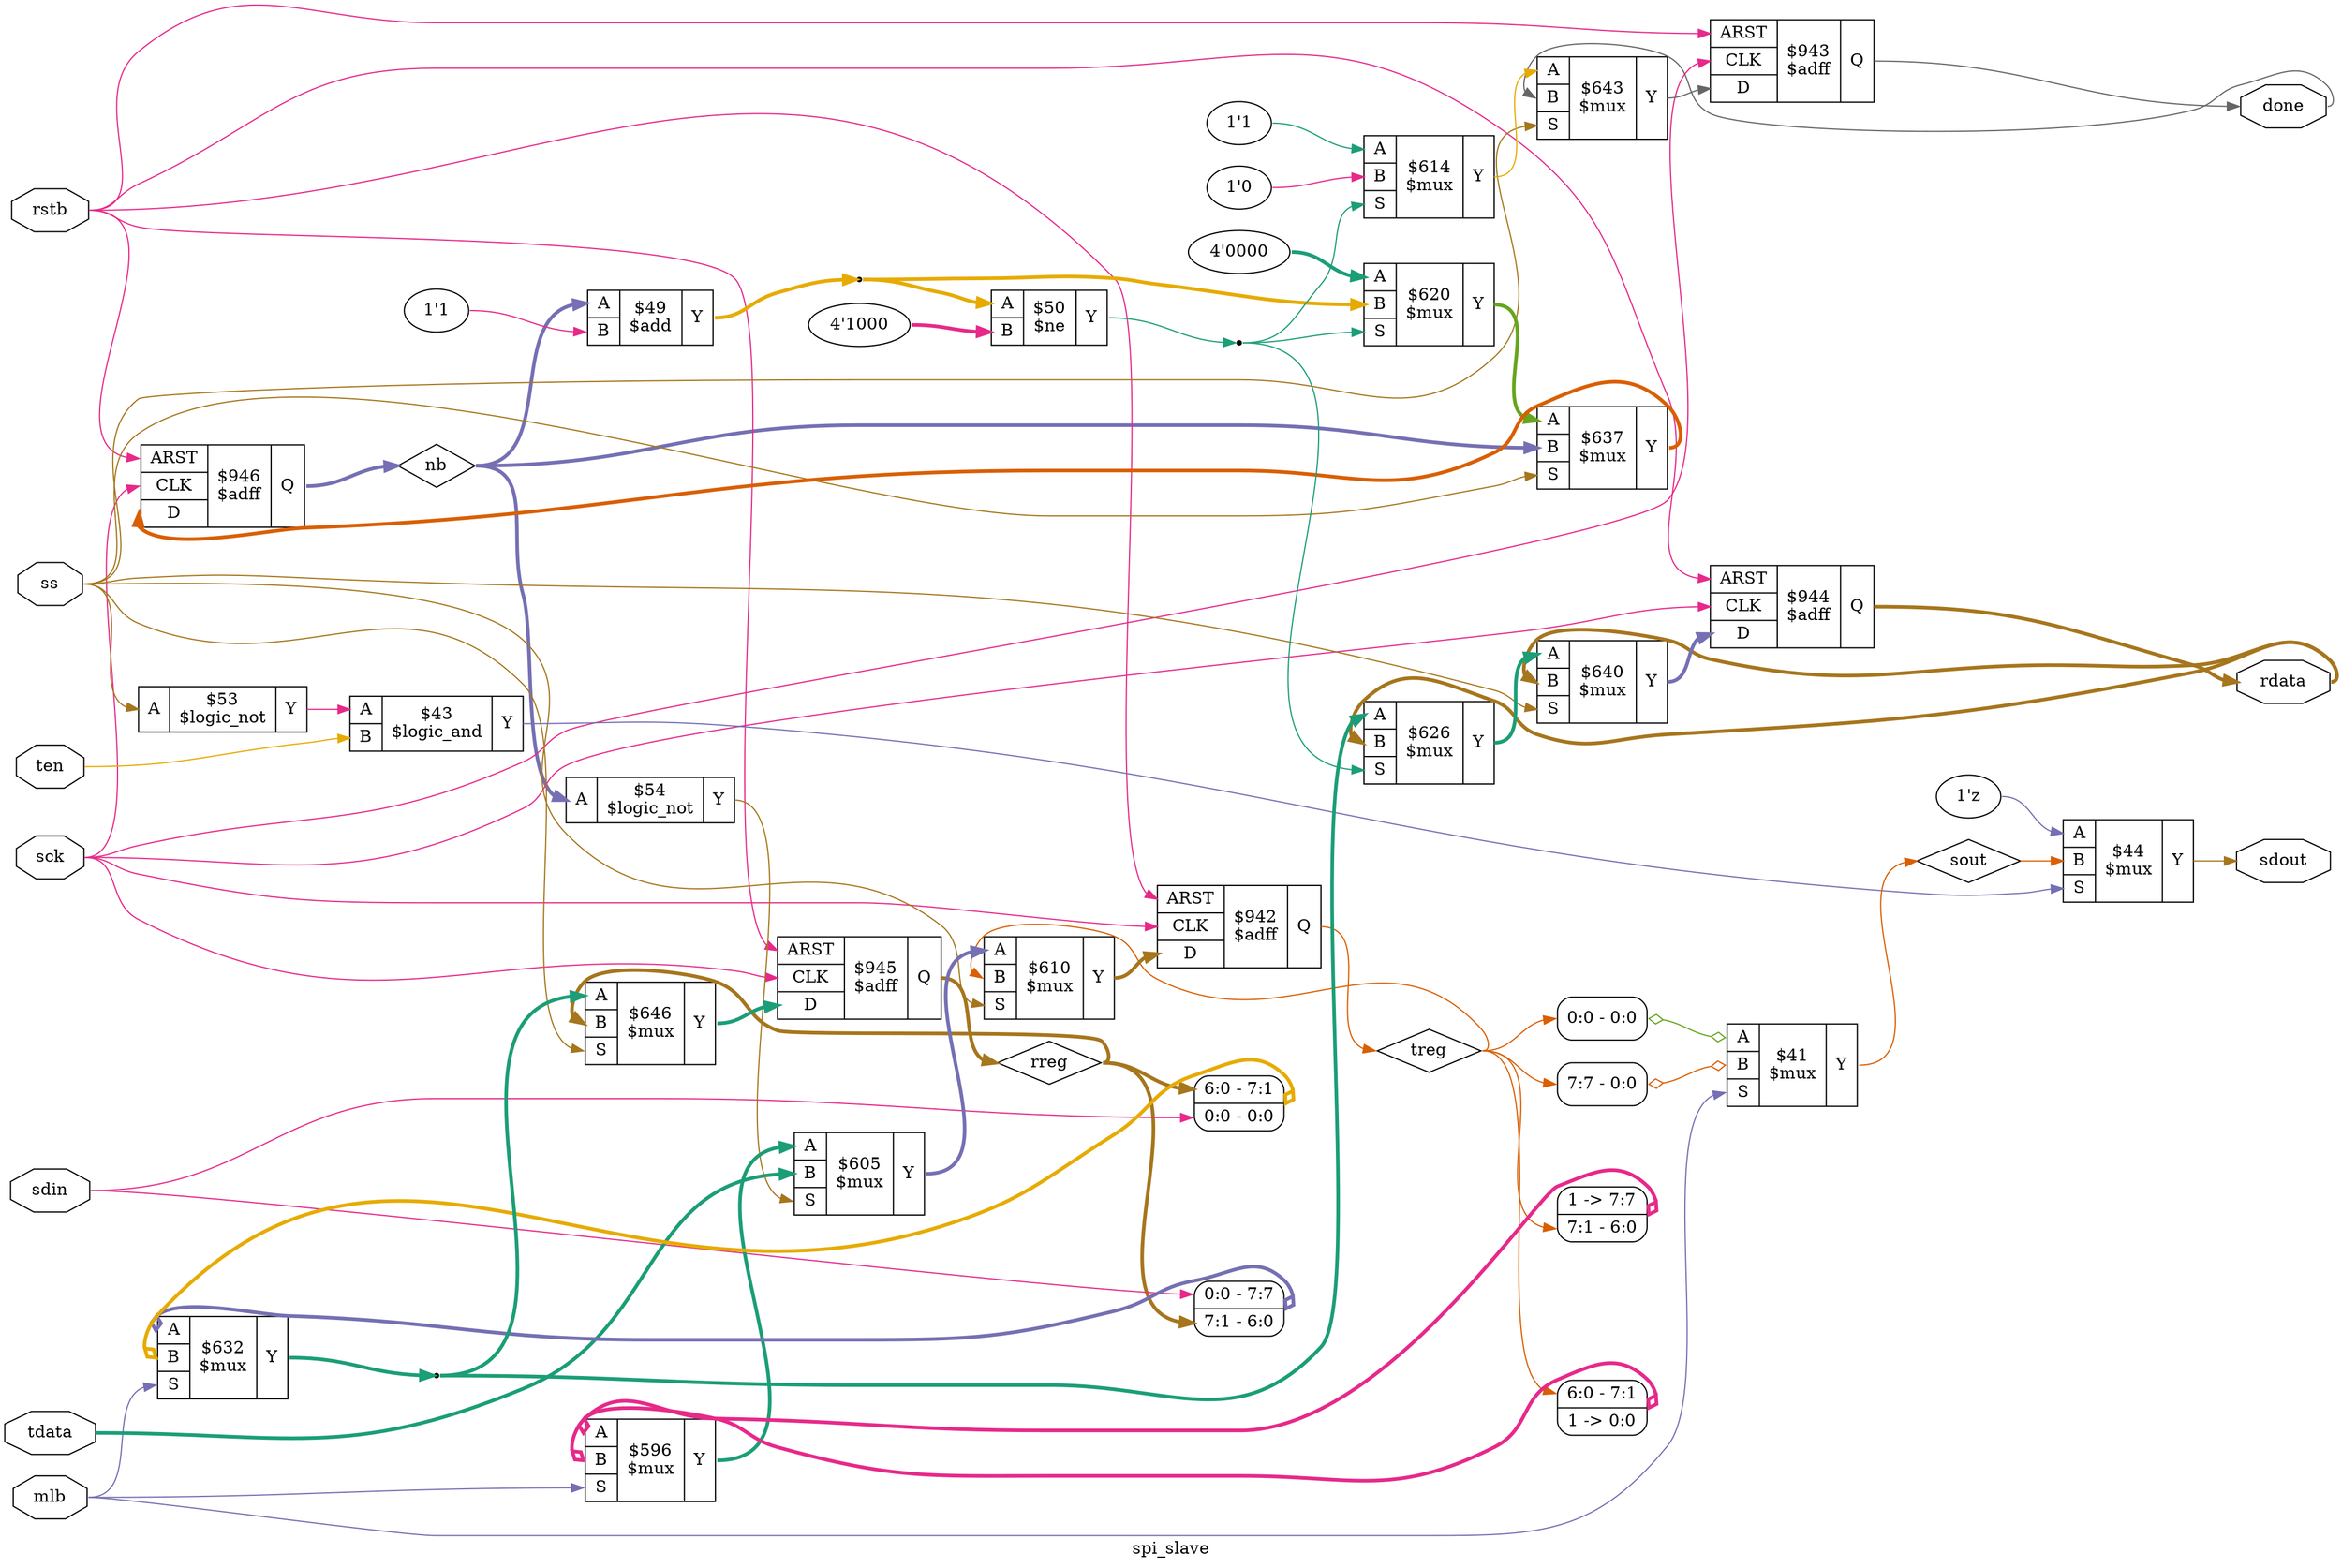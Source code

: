 digraph "spi_slave" {
label="spi_slave";
rankdir="LR";
remincross=true;
n17 [ shape=octagon, label="done", color="black", fontcolor="black" ];
n18 [ shape=octagon, label="mlb", color="black", fontcolor="black" ];
n19 [ shape=diamond, label="nb", color="black", fontcolor="black" ];
n20 [ shape=octagon, label="rdata", color="black", fontcolor="black" ];
n21 [ shape=diamond, label="rreg", color="black", fontcolor="black" ];
n22 [ shape=octagon, label="rstb", color="black", fontcolor="black" ];
n23 [ shape=octagon, label="sck", color="black", fontcolor="black" ];
n24 [ shape=octagon, label="sdin", color="black", fontcolor="black" ];
n25 [ shape=octagon, label="sdout", color="black", fontcolor="black" ];
n26 [ shape=diamond, label="sout", color="black", fontcolor="black" ];
n27 [ shape=octagon, label="ss", color="black", fontcolor="black" ];
n28 [ shape=octagon, label="tdata", color="black", fontcolor="black" ];
n29 [ shape=octagon, label="ten", color="black", fontcolor="black" ];
n30 [ shape=diamond, label="treg", color="black", fontcolor="black" ];
{ rank="source"; n18; n22; n23; n24; n27; n28; n29;}
{ rank="sink"; n17; n20; n25;}
v0 [ label="1'1" ];
c34 [ shape=record, label="{{<p31> A|<p32> B}|$49\n$add|{<p33> Y}}" ];
c35 [ shape=record, label="{{<p31> A}|$54\n$logic_not|{<p33> Y}}" ];
c36 [ shape=record, label="{{<p31> A|<p32> B}|$43\n$logic_and|{<p33> Y}}" ];
c37 [ shape=record, label="{{<p31> A}|$53\n$logic_not|{<p33> Y}}" ];
v1 [ label="4'1000" ];
c38 [ shape=record, label="{{<p31> A|<p32> B}|$50\n$ne|{<p33> Y}}" ];
c43 [ shape=record, label="{{<p39> ARST|<p40> CLK|<p41> D}|$942\n$adff|{<p42> Q}}" ];
c44 [ shape=record, label="{{<p39> ARST|<p40> CLK|<p41> D}|$943\n$adff|{<p42> Q}}" ];
c45 [ shape=record, label="{{<p39> ARST|<p40> CLK|<p41> D}|$944\n$adff|{<p42> Q}}" ];
c46 [ shape=record, label="{{<p39> ARST|<p40> CLK|<p41> D}|$945\n$adff|{<p42> Q}}" ];
c47 [ shape=record, label="{{<p39> ARST|<p40> CLK|<p41> D}|$946\n$adff|{<p42> Q}}" ];
c49 [ shape=record, label="{{<p31> A|<p32> B|<p48> S}|$596\n$mux|{<p33> Y}}" ];
x2 [ shape=record, style=rounded, label="1 -&gt; 7:7 |<s0> 7:1 - 6:0 " ];
x2:e -> c49:p31:w [arrowhead=odiamond, arrowtail=odiamond, dir=both, colorscheme="dark28", color="4", fontcolor="4", style="setlinewidth(3)", label=""];
x3 [ shape=record, style=rounded, label="<s1> 6:0 - 7:1 |1 -&gt; 0:0 " ];
x3:e -> c49:p32:w [arrowhead=odiamond, arrowtail=odiamond, dir=both, colorscheme="dark28", color="4", fontcolor="4", style="setlinewidth(3)", label=""];
c50 [ shape=record, label="{{<p31> A|<p32> B|<p48> S}|$605\n$mux|{<p33> Y}}" ];
c51 [ shape=record, label="{{<p31> A|<p32> B|<p48> S}|$610\n$mux|{<p33> Y}}" ];
v4 [ label="1'1" ];
v5 [ label="1'0" ];
c52 [ shape=record, label="{{<p31> A|<p32> B|<p48> S}|$614\n$mux|{<p33> Y}}" ];
v6 [ label="4'0000" ];
c53 [ shape=record, label="{{<p31> A|<p32> B|<p48> S}|$620\n$mux|{<p33> Y}}" ];
c54 [ shape=record, label="{{<p31> A|<p32> B|<p48> S}|$626\n$mux|{<p33> Y}}" ];
c55 [ shape=record, label="{{<p31> A|<p32> B|<p48> S}|$632\n$mux|{<p33> Y}}" ];
x7 [ shape=record, style=rounded, label="<s1> 0:0 - 7:7 |<s0> 7:1 - 6:0 " ];
x7:e -> c55:p31:w [arrowhead=odiamond, arrowtail=odiamond, dir=both, colorscheme="dark28", color="3", fontcolor="3", style="setlinewidth(3)", label=""];
x8 [ shape=record, style=rounded, label="<s1> 6:0 - 7:1 |<s0> 0:0 - 0:0 " ];
x8:e -> c55:p32:w [arrowhead=odiamond, arrowtail=odiamond, dir=both, colorscheme="dark28", color="6", fontcolor="6", style="setlinewidth(3)", label=""];
c56 [ shape=record, label="{{<p31> A|<p32> B|<p48> S}|$637\n$mux|{<p33> Y}}" ];
c57 [ shape=record, label="{{<p31> A|<p32> B|<p48> S}|$640\n$mux|{<p33> Y}}" ];
c58 [ shape=record, label="{{<p31> A|<p32> B|<p48> S}|$643\n$mux|{<p33> Y}}" ];
c59 [ shape=record, label="{{<p31> A|<p32> B|<p48> S}|$646\n$mux|{<p33> Y}}" ];
c60 [ shape=record, label="{{<p31> A|<p32> B|<p48> S}|$41\n$mux|{<p33> Y}}" ];
x9 [ shape=record, style=rounded, label="<s0> 0:0 - 0:0 " ];
x9:e -> c60:p31:w [arrowhead=odiamond, arrowtail=odiamond, dir=both, colorscheme="dark28", color="5", fontcolor="5", label=""];
x10 [ shape=record, style=rounded, label="<s0> 7:7 - 0:0 " ];
x10:e -> c60:p32:w [arrowhead=odiamond, arrowtail=odiamond, dir=both, colorscheme="dark28", color="2", fontcolor="2", label=""];
v11 [ label="1'z" ];
c61 [ shape=record, label="{{<p31> A|<p32> B|<p48> S}|$44\n$mux|{<p33> Y}}" ];
c58:p33:e -> c44:p41:w [colorscheme="dark28", color="8", fontcolor="8", label=""];
c50:p33:e -> c51:p31:w [colorscheme="dark28", color="3", fontcolor="3", style="setlinewidth(3)", label=""];
c49:p33:e -> c50:p31:w [colorscheme="dark28", color="1", fontcolor="1", style="setlinewidth(3)", label=""];
n12 [ shape=point ];
c34:p33:e -> n12:w [colorscheme="dark28", color="6", fontcolor="6", style="setlinewidth(3)", label=""];
n12:e -> c38:p31:w [colorscheme="dark28", color="6", fontcolor="6", style="setlinewidth(3)", label=""];
n12:e -> c53:p32:w [colorscheme="dark28", color="6", fontcolor="6", style="setlinewidth(3)", label=""];
c35:p33:e -> c50:p48:w [colorscheme="dark28", color="7", fontcolor="7", label=""];
c36:p33:e -> c61:p48:w [colorscheme="dark28", color="3", fontcolor="3", label=""];
c37:p33:e -> c36:p31:w [colorscheme="dark28", color="4", fontcolor="4", label=""];
n16 [ shape=point ];
c38:p33:e -> n16:w [colorscheme="dark28", color="1", fontcolor="1", label=""];
n16:e -> c52:p48:w [colorscheme="dark28", color="1", fontcolor="1", label=""];
n16:e -> c53:p48:w [colorscheme="dark28", color="1", fontcolor="1", label=""];
n16:e -> c54:p48:w [colorscheme="dark28", color="1", fontcolor="1", label=""];
c44:p42:e -> n17:w [colorscheme="dark28", color="8", fontcolor="8", label=""];
n17:e -> c58:p32:w [colorscheme="dark28", color="8", fontcolor="8", label=""];
n18:e -> c49:p48:w [colorscheme="dark28", color="3", fontcolor="3", label=""];
n18:e -> c55:p48:w [colorscheme="dark28", color="3", fontcolor="3", label=""];
n18:e -> c60:p48:w [colorscheme="dark28", color="3", fontcolor="3", label=""];
c47:p42:e -> n19:w [colorscheme="dark28", color="3", fontcolor="3", style="setlinewidth(3)", label=""];
n19:e -> c34:p31:w [colorscheme="dark28", color="3", fontcolor="3", style="setlinewidth(3)", label=""];
n19:e -> c35:p31:w [colorscheme="dark28", color="3", fontcolor="3", style="setlinewidth(3)", label=""];
n19:e -> c56:p32:w [colorscheme="dark28", color="3", fontcolor="3", style="setlinewidth(3)", label=""];
c56:p33:e -> c47:p41:w [colorscheme="dark28", color="2", fontcolor="2", style="setlinewidth(3)", label=""];
c45:p42:e -> n20:w [colorscheme="dark28", color="7", fontcolor="7", style="setlinewidth(3)", label=""];
n20:e -> c54:p32:w [colorscheme="dark28", color="7", fontcolor="7", style="setlinewidth(3)", label=""];
n20:e -> c57:p32:w [colorscheme="dark28", color="7", fontcolor="7", style="setlinewidth(3)", label=""];
c46:p42:e -> n21:w [colorscheme="dark28", color="7", fontcolor="7", style="setlinewidth(3)", label=""];
n21:e -> c59:p32:w [colorscheme="dark28", color="7", fontcolor="7", style="setlinewidth(3)", label=""];
n21:e -> x7:s0:w [colorscheme="dark28", color="7", fontcolor="7", style="setlinewidth(3)", label=""];
n21:e -> x8:s1:w [colorscheme="dark28", color="7", fontcolor="7", style="setlinewidth(3)", label=""];
n22:e -> c43:p39:w [colorscheme="dark28", color="4", fontcolor="4", label=""];
n22:e -> c44:p39:w [colorscheme="dark28", color="4", fontcolor="4", label=""];
n22:e -> c45:p39:w [colorscheme="dark28", color="4", fontcolor="4", label=""];
n22:e -> c46:p39:w [colorscheme="dark28", color="4", fontcolor="4", label=""];
n22:e -> c47:p39:w [colorscheme="dark28", color="4", fontcolor="4", label=""];
n23:e -> c43:p40:w [colorscheme="dark28", color="4", fontcolor="4", label=""];
n23:e -> c44:p40:w [colorscheme="dark28", color="4", fontcolor="4", label=""];
n23:e -> c45:p40:w [colorscheme="dark28", color="4", fontcolor="4", label=""];
n23:e -> c46:p40:w [colorscheme="dark28", color="4", fontcolor="4", label=""];
n23:e -> c47:p40:w [colorscheme="dark28", color="4", fontcolor="4", label=""];
n24:e -> x7:s1:w [colorscheme="dark28", color="4", fontcolor="4", label=""];
n24:e -> x8:s0:w [colorscheme="dark28", color="4", fontcolor="4", label=""];
c61:p33:e -> n25:w [colorscheme="dark28", color="7", fontcolor="7", label=""];
c60:p33:e -> n26:w [colorscheme="dark28", color="2", fontcolor="2", label=""];
n26:e -> c61:p32:w [colorscheme="dark28", color="2", fontcolor="2", label=""];
n27:e -> c37:p31:w [colorscheme="dark28", color="7", fontcolor="7", label=""];
n27:e -> c51:p48:w [colorscheme="dark28", color="7", fontcolor="7", label=""];
n27:e -> c56:p48:w [colorscheme="dark28", color="7", fontcolor="7", label=""];
n27:e -> c57:p48:w [colorscheme="dark28", color="7", fontcolor="7", label=""];
n27:e -> c58:p48:w [colorscheme="dark28", color="7", fontcolor="7", label=""];
n27:e -> c59:p48:w [colorscheme="dark28", color="7", fontcolor="7", label=""];
n28:e -> c50:p32:w [colorscheme="dark28", color="1", fontcolor="1", style="setlinewidth(3)", label=""];
n29:e -> c36:p32:w [colorscheme="dark28", color="6", fontcolor="6", label=""];
c57:p33:e -> c45:p41:w [colorscheme="dark28", color="3", fontcolor="3", style="setlinewidth(3)", label=""];
c43:p42:e -> n30:w [colorscheme="dark28", color="2", fontcolor="2", label=""];
n30:e -> c51:p32:w [colorscheme="dark28", color="2", fontcolor="2", label=""];
n30:e -> x10:s0:w [colorscheme="dark28", color="2", fontcolor="2", label=""];
n30:e -> x2:s0:w [colorscheme="dark28", color="2", fontcolor="2", label=""];
n30:e -> x3:s1:w [colorscheme="dark28", color="2", fontcolor="2", label=""];
n30:e -> x9:s0:w [colorscheme="dark28", color="2", fontcolor="2", label=""];
c59:p33:e -> c46:p41:w [colorscheme="dark28", color="1", fontcolor="1", style="setlinewidth(3)", label=""];
c51:p33:e -> c43:p41:w [colorscheme="dark28", color="7", fontcolor="7", style="setlinewidth(3)", label=""];
c52:p33:e -> c58:p31:w [colorscheme="dark28", color="6", fontcolor="6", label=""];
c53:p33:e -> c56:p31:w [colorscheme="dark28", color="5", fontcolor="5", style="setlinewidth(3)", label=""];
c54:p33:e -> c57:p31:w [colorscheme="dark28", color="1", fontcolor="1", style="setlinewidth(3)", label=""];
n9 [ shape=point ];
c55:p33:e -> n9:w [colorscheme="dark28", color="1", fontcolor="1", style="setlinewidth(3)", label=""];
n9:e -> c54:p31:w [colorscheme="dark28", color="1", fontcolor="1", style="setlinewidth(3)", label=""];
n9:e -> c59:p31:w [colorscheme="dark28", color="1", fontcolor="1", style="setlinewidth(3)", label=""];
v0:e -> c34:p32:w [colorscheme="dark28", color="4", fontcolor="4", label=""];
v1:e -> c38:p32:w [colorscheme="dark28", color="4", fontcolor="4", style="setlinewidth(3)", label=""];
v11:e -> c61:p31:w [colorscheme="dark28", color="3", fontcolor="3", label=""];
v4:e -> c52:p31:w [colorscheme="dark28", color="1", fontcolor="1", label=""];
v5:e -> c52:p32:w [colorscheme="dark28", color="4", fontcolor="4", label=""];
v6:e -> c53:p31:w [colorscheme="dark28", color="1", fontcolor="1", style="setlinewidth(3)", label=""];
}
